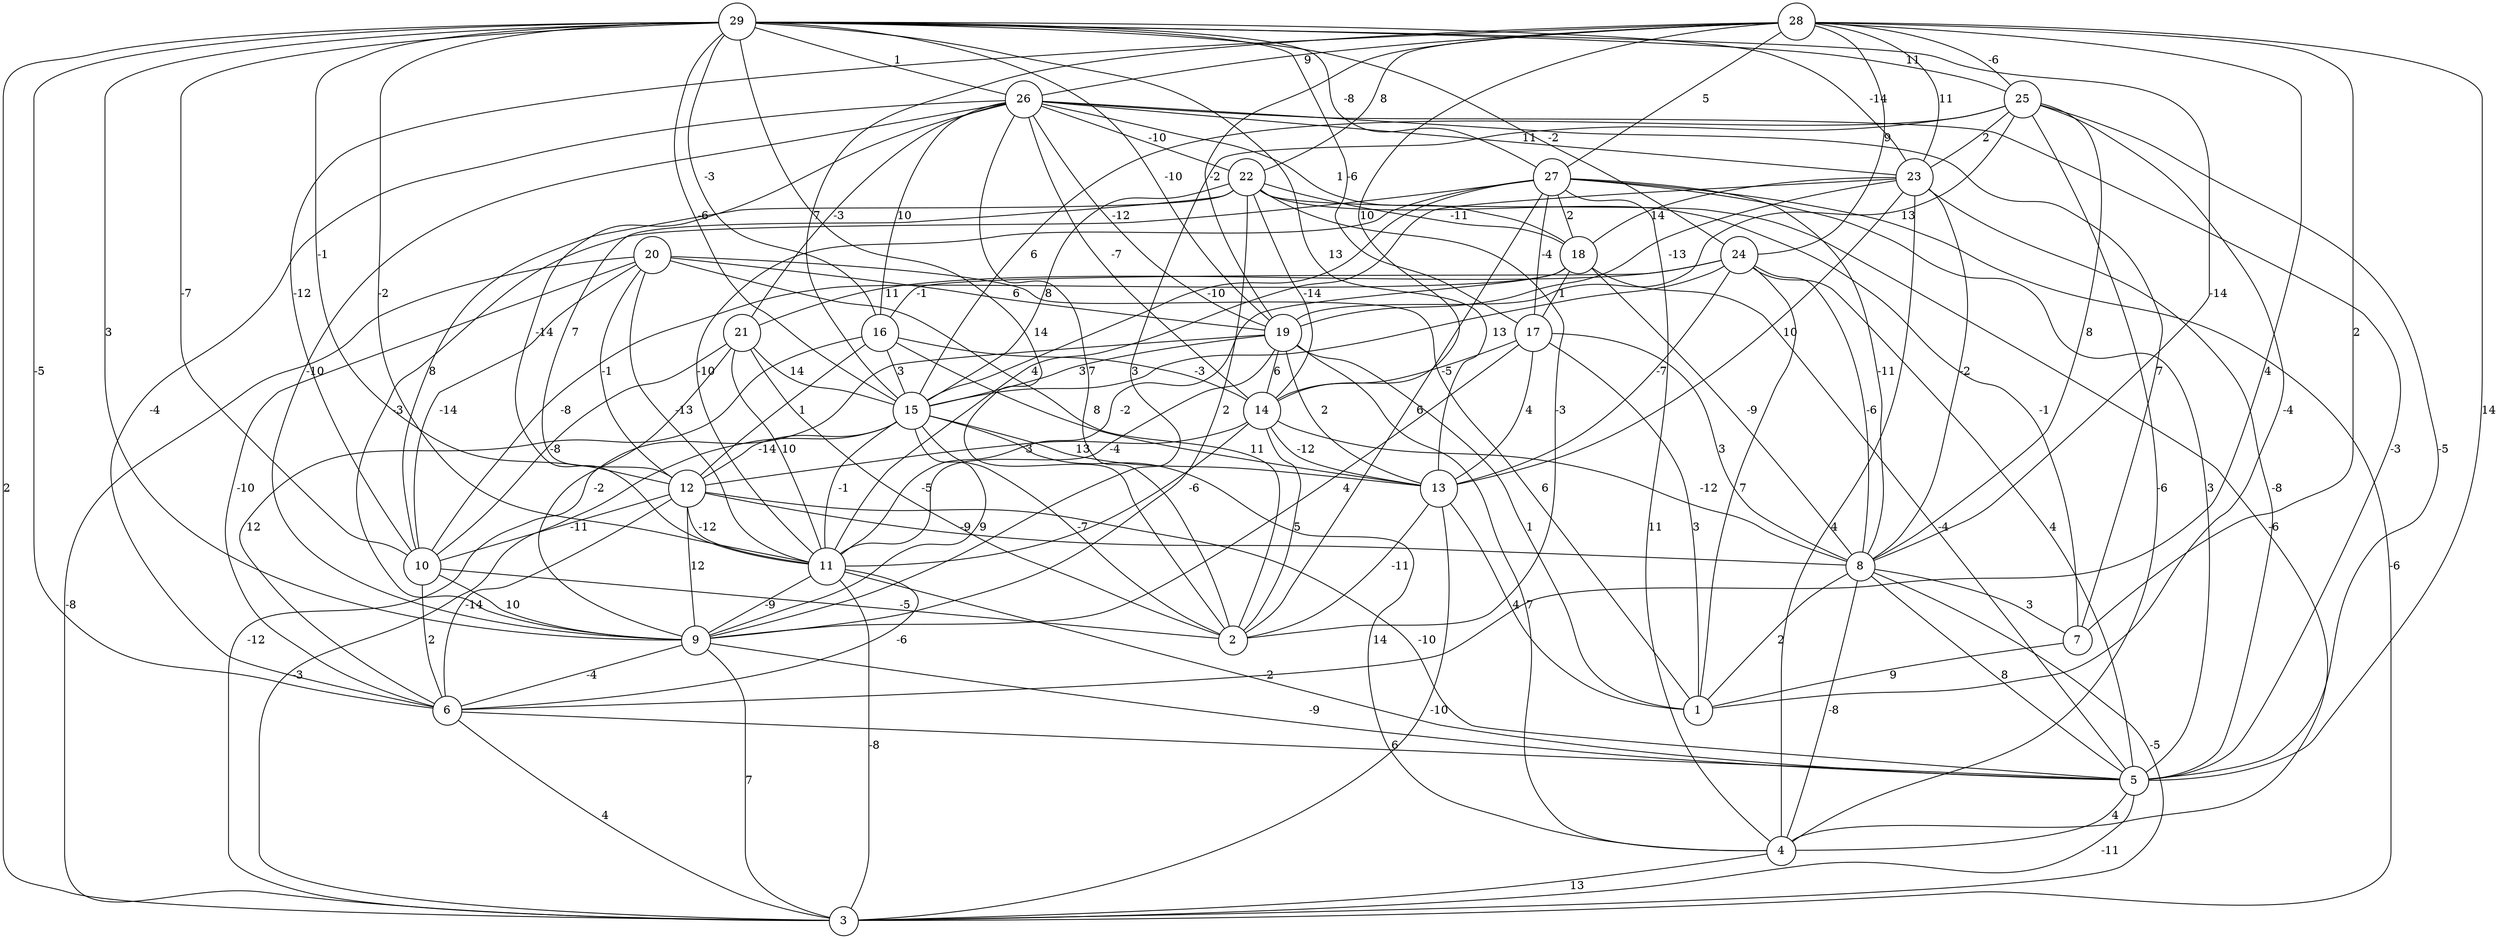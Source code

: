 graph { 
	 fontname="Helvetica,Arial,sans-serif" 
	 node [shape = circle]; 
	 29 -- 2 [label = "14"];
	 29 -- 3 [label = "2"];
	 29 -- 6 [label = "-5"];
	 29 -- 8 [label = "-14"];
	 29 -- 9 [label = "3"];
	 29 -- 10 [label = "-7"];
	 29 -- 11 [label = "-2"];
	 29 -- 12 [label = "-1"];
	 29 -- 13 [label = "13"];
	 29 -- 15 [label = "-6"];
	 29 -- 16 [label = "-3"];
	 29 -- 17 [label = "-6"];
	 29 -- 19 [label = "-10"];
	 29 -- 23 [label = "-14"];
	 29 -- 24 [label = "-2"];
	 29 -- 25 [label = "11"];
	 29 -- 26 [label = "1"];
	 29 -- 27 [label = "-8"];
	 28 -- 5 [label = "14"];
	 28 -- 6 [label = "4"];
	 28 -- 7 [label = "2"];
	 28 -- 10 [label = "-12"];
	 28 -- 14 [label = "10"];
	 28 -- 15 [label = "7"];
	 28 -- 19 [label = "-2"];
	 28 -- 22 [label = "8"];
	 28 -- 23 [label = "11"];
	 28 -- 24 [label = "9"];
	 28 -- 25 [label = "-6"];
	 28 -- 26 [label = "9"];
	 28 -- 27 [label = "5"];
	 27 -- 2 [label = "6"];
	 27 -- 3 [label = "-6"];
	 27 -- 4 [label = "11"];
	 27 -- 5 [label = "3"];
	 27 -- 8 [label = "-11"];
	 27 -- 9 [label = "-3"];
	 27 -- 11 [label = "-10"];
	 27 -- 15 [label = "-10"];
	 27 -- 17 [label = "-4"];
	 27 -- 18 [label = "2"];
	 26 -- 2 [label = "7"];
	 26 -- 5 [label = "-3"];
	 26 -- 6 [label = "-4"];
	 26 -- 7 [label = "7"];
	 26 -- 9 [label = "-10"];
	 26 -- 11 [label = "-14"];
	 26 -- 14 [label = "-7"];
	 26 -- 16 [label = "10"];
	 26 -- 18 [label = "1"];
	 26 -- 19 [label = "-12"];
	 26 -- 21 [label = "-3"];
	 26 -- 22 [label = "-10"];
	 26 -- 23 [label = "11"];
	 25 -- 1 [label = "-4"];
	 25 -- 4 [label = "-6"];
	 25 -- 5 [label = "-5"];
	 25 -- 8 [label = "8"];
	 25 -- 9 [label = "3"];
	 25 -- 15 [label = "6"];
	 25 -- 19 [label = "13"];
	 25 -- 23 [label = "2"];
	 24 -- 1 [label = "7"];
	 24 -- 5 [label = "4"];
	 24 -- 8 [label = "-6"];
	 24 -- 13 [label = "-7"];
	 24 -- 15 [label = "13"];
	 24 -- 16 [label = "-1"];
	 24 -- 21 [label = "11"];
	 23 -- 4 [label = "4"];
	 23 -- 5 [label = "-8"];
	 23 -- 8 [label = "-2"];
	 23 -- 11 [label = "4"];
	 23 -- 13 [label = "10"];
	 23 -- 18 [label = "14"];
	 23 -- 19 [label = "-13"];
	 22 -- 2 [label = "-3"];
	 22 -- 4 [label = "-6"];
	 22 -- 7 [label = "-1"];
	 22 -- 9 [label = "2"];
	 22 -- 10 [label = "8"];
	 22 -- 12 [label = "7"];
	 22 -- 14 [label = "-14"];
	 22 -- 15 [label = "8"];
	 22 -- 18 [label = "-11"];
	 21 -- 2 [label = "-5"];
	 21 -- 9 [label = "-2"];
	 21 -- 10 [label = "-8"];
	 21 -- 11 [label = "10"];
	 21 -- 15 [label = "14"];
	 20 -- 1 [label = "6"];
	 20 -- 2 [label = "11"];
	 20 -- 3 [label = "-8"];
	 20 -- 6 [label = "-10"];
	 20 -- 10 [label = "-14"];
	 20 -- 11 [label = "-13"];
	 20 -- 12 [label = "-1"];
	 20 -- 19 [label = "6"];
	 19 -- 1 [label = "1"];
	 19 -- 3 [label = "-12"];
	 19 -- 4 [label = "7"];
	 19 -- 11 [label = "-4"];
	 19 -- 13 [label = "2"];
	 19 -- 14 [label = "6"];
	 19 -- 15 [label = "3"];
	 18 -- 5 [label = "-4"];
	 18 -- 8 [label = "-9"];
	 18 -- 10 [label = "-8"];
	 18 -- 11 [label = "-2"];
	 18 -- 17 [label = "1"];
	 17 -- 1 [label = "3"];
	 17 -- 8 [label = "3"];
	 17 -- 9 [label = "4"];
	 17 -- 13 [label = "4"];
	 17 -- 14 [label = "-5"];
	 16 -- 6 [label = "12"];
	 16 -- 12 [label = "1"];
	 16 -- 13 [label = "8"];
	 16 -- 14 [label = "-3"];
	 16 -- 15 [label = "3"];
	 15 -- 2 [label = "-7"];
	 15 -- 3 [label = "-3"];
	 15 -- 4 [label = "14"];
	 15 -- 9 [label = "9"];
	 15 -- 11 [label = "-1"];
	 15 -- 12 [label = "-14"];
	 15 -- 13 [label = "13"];
	 14 -- 2 [label = "5"];
	 14 -- 8 [label = "-12"];
	 14 -- 11 [label = "-6"];
	 14 -- 12 [label = "3"];
	 14 -- 13 [label = "-12"];
	 13 -- 1 [label = "4"];
	 13 -- 2 [label = "-11"];
	 13 -- 3 [label = "-10"];
	 12 -- 5 [label = "-10"];
	 12 -- 6 [label = "-14"];
	 12 -- 8 [label = "-9"];
	 12 -- 9 [label = "12"];
	 12 -- 10 [label = "-11"];
	 12 -- 11 [label = "-12"];
	 11 -- 3 [label = "-8"];
	 11 -- 5 [label = "-2"];
	 11 -- 6 [label = "-6"];
	 11 -- 9 [label = "-9"];
	 10 -- 2 [label = "-5"];
	 10 -- 6 [label = "2"];
	 10 -- 9 [label = "10"];
	 9 -- 3 [label = "7"];
	 9 -- 5 [label = "-9"];
	 9 -- 6 [label = "-4"];
	 8 -- 1 [label = "2"];
	 8 -- 3 [label = "-5"];
	 8 -- 4 [label = "-8"];
	 8 -- 5 [label = "8"];
	 8 -- 7 [label = "3"];
	 7 -- 1 [label = "9"];
	 6 -- 3 [label = "4"];
	 6 -- 5 [label = "6"];
	 5 -- 3 [label = "-11"];
	 5 -- 4 [label = "4"];
	 4 -- 3 [label = "13"];
	 1;
	 2;
	 3;
	 4;
	 5;
	 6;
	 7;
	 8;
	 9;
	 10;
	 11;
	 12;
	 13;
	 14;
	 15;
	 16;
	 17;
	 18;
	 19;
	 20;
	 21;
	 22;
	 23;
	 24;
	 25;
	 26;
	 27;
	 28;
	 29;
}
